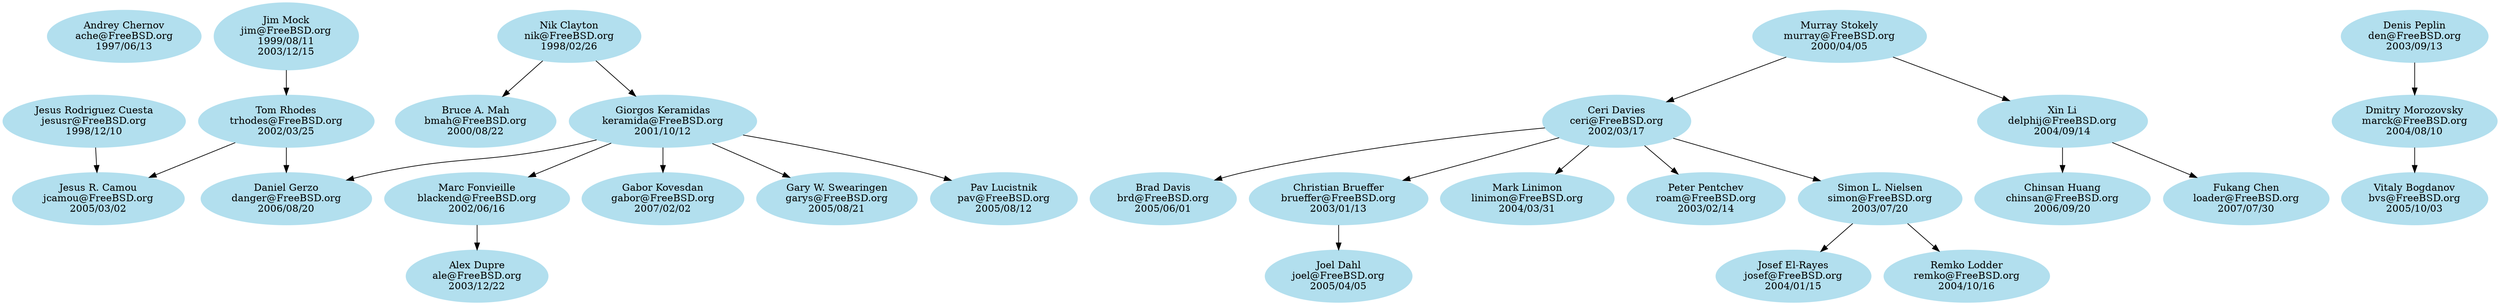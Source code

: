 # $FreeBSD: src/share/misc/committers-doc.dot,v 1.17.10.1 2010/02/10 00:26:20 kensmith Exp $

# This file is meant to list all FreeBSD doc+www committers and describe the
# mentor-mentee relationships between them.
# The graphical output can be generated from this file with the following
# command:
# $ dot -T png -o file.png committers-doc.dot
#
# The dot binary is part of the graphics/graphviz port.

digraph doc {

# Node definitions follow this example:
#
#   foo [label="Foo Bar\nfoo@FreeBSD.org\n????/??/??"]
#
# ????/??/?? is the date when the commit bit was obtained, usually the one you
# can find looking at CVS logs for the access (or avail) file under CVSROOT.
# Use YYYY/MM/DD format.
#
# For returned commit bits, the node definition will follow this example:
#
#   foo [label="Foo Bar\nfoo@FreeBSD.org\n????/??/??\n????/??/??"]
#
# The first date is the same as for an active committer, the second date is
# the date when the commit bit has been returned. Again, check CVS logs.

node [color=grey62, style=filled, bgcolor=black];

# Alumni go here. Try to keep things sorted.

node [color=lightblue2, style=filled, bgcolor=black];

# Current doc committers go here. Try to keep things sorted.

ache [label="Andrey Chernov\nache@FreeBSD.org\n1997/06/13"]
ale [label="Alex Dupre\nale@FreeBSD.org\n2003/12/22"]
blackend [label="Marc Fonvieille\nblackend@FreeBSD.org\n2002/06/16"]
bmah [label="Bruce A. Mah\nbmah@FreeBSD.org\n2000/08/22"]
brd [label="Brad Davis\nbrd@FreeBSD.org\n2005/06/01"]
brueffer [label="Christian Brueffer\nbrueffer@FreeBSD.org\n2003/01/13"]
bvs [label="Vitaly Bogdanov\nbvs@FreeBSD.org\n2005/10/03"]
ceri [label="Ceri Davies\nceri@FreeBSD.org\n2002/03/17"]
chinsan [label="Chinsan Huang\nchinsan@FreeBSD.org\n2006/09/20"]
danger [label="Daniel Gerzo\ndanger@FreeBSD.org\n2006/08/20"]
den [label="Denis Peplin\nden@FreeBSD.org\n2003/09/13"]
delphij [label="Xin Li\ndelphij@FreeBSD.org\n2004/09/14"]
gabor [label="Gabor Kovesdan\ngabor@FreeBSD.org\n2007/02/02"]
garys [label="Gary W. Swearingen\ngarys@FreeBSD.org\n2005/08/21"]
jcamou [label="Jesus R. Camou\njcamou@FreeBSD.org\n2005/03/02"]
jesusr [label="Jesus Rodriguez Cuesta\njesusr@FreeBSD.org\n1998/12/10"]
jim [label="Jim Mock\njim@FreeBSD.org\n1999/08/11\n2003/12/15"]
joel [label="Joel Dahl\njoel@FreeBSD.org\n2005/04/05"]
josef [label="Josef El-Rayes\njosef@FreeBSD.org\n2004/01/15"]
keramida [label="Giorgos Keramidas\nkeramida@FreeBSD.org\n2001/10/12"]
loader [label="Fukang Chen\nloader@FreeBSD.org\n2007/07/30"]
linimon [label="Mark Linimon\nlinimon@FreeBSD.org\n2004/03/31"]
marck [label="Dmitry Morozovsky\nmarck@FreeBSD.org\n2004/08/10"]
murray [label="Murray Stokely\nmurray@FreeBSD.org\n2000/04/05"]
nik [label="Nik Clayton\nnik@FreeBSD.org\n1998/02/26"]
pav [label="Pav Lucistnik\npav@FreeBSD.org\n2005/08/12"]
remko [label="Remko Lodder\nremko@FreeBSD.org\n2004/10/16"]
roam [label="Peter Pentchev\nroam@FreeBSD.org\n2003/02/14"]
simon [label="Simon L. Nielsen\nsimon@FreeBSD.org\n2003/07/20"]
trhodes [label="Tom Rhodes\ntrhodes@FreeBSD.org\n2002/03/25"]

# Here are the mentor/mentee relationships.
# Group together all the mentees for a particular mentor.
# Keep the list sorted by mentor login.

blackend -> ale

brueffer -> joel

ceri -> brd
ceri -> brueffer
ceri -> linimon
ceri -> roam
ceri -> simon

den -> marck

delphij -> chinsan
delphij -> loader

jesusr -> jcamou

jim -> trhodes

keramida -> blackend
keramida -> danger
keramida -> gabor
keramida -> garys
keramida -> pav

marck -> bvs

murray -> ceri
murray -> delphij

nik -> bmah
nik -> keramida

simon -> josef
simon -> remko

trhodes -> danger
trhodes -> jcamou
}
